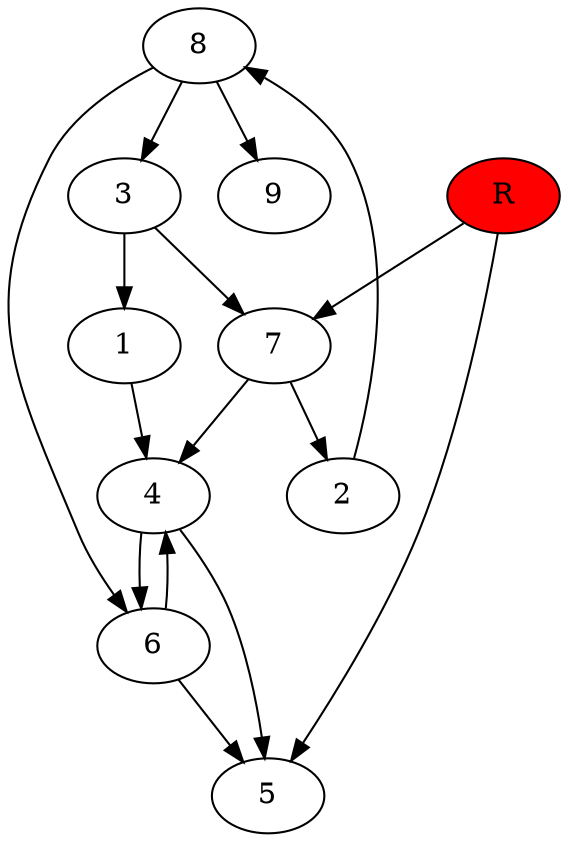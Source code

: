 digraph prb34526 {
	1
	2
	3
	4
	5
	6
	7
	8
	R [fillcolor="#ff0000" style=filled]
	1 -> 4
	2 -> 8
	3 -> 1
	3 -> 7
	4 -> 5
	4 -> 6
	6 -> 4
	6 -> 5
	7 -> 2
	7 -> 4
	8 -> 3
	8 -> 6
	8 -> 9
	R -> 5
	R -> 7
}
